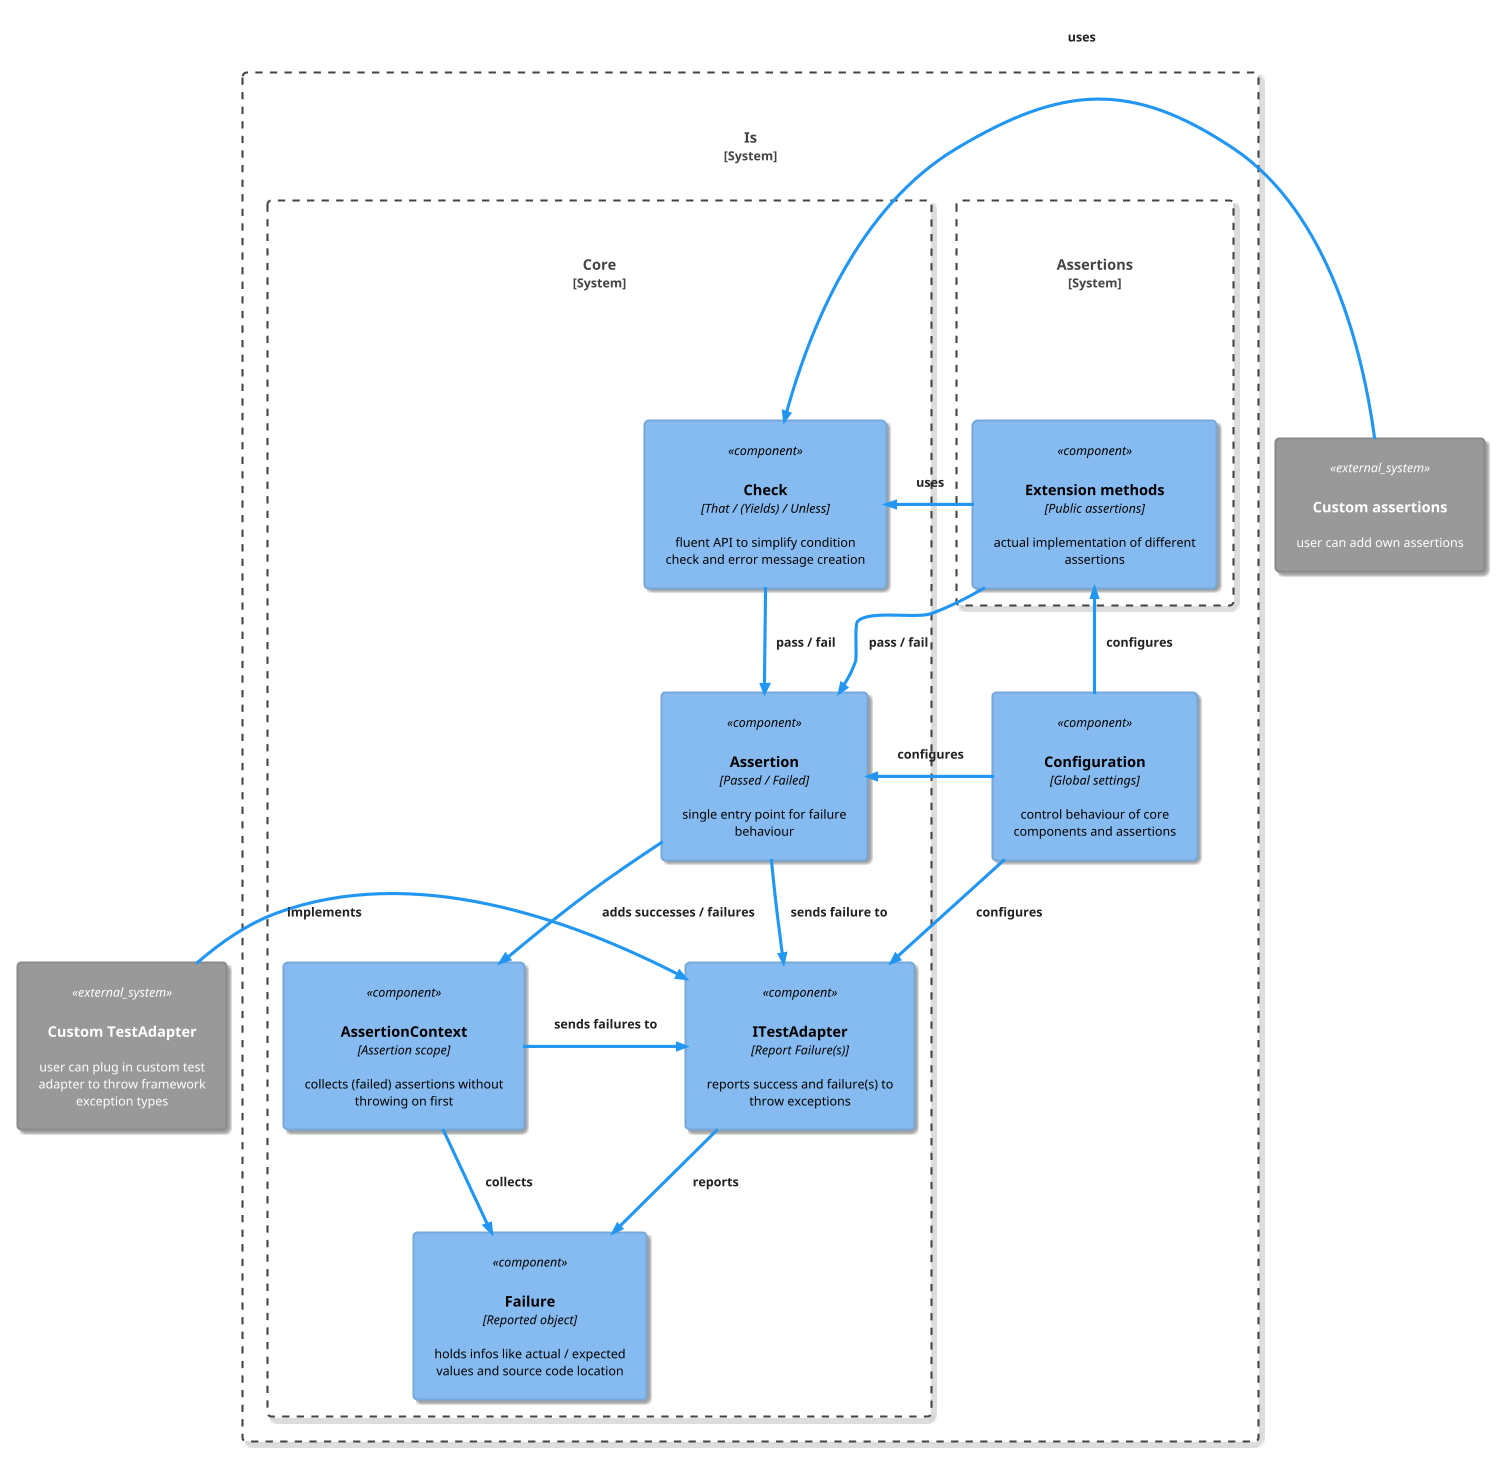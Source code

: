 @startuml "Architecture"

!include <C4/C4_Component>

!theme materia

System_Ext(ca, "Custom assertions", "user can add own assertions")
System_Ext(cta, "Custom TestAdapter", "user can plug in custom test adapter to throw framework exception types")

System_Boundary(Is, "Is") {
    Component(conf, "Configuration", "Global settings", "control behaviour of core components and assertions")

    System_Boundary(Assertions, "Assertions") {
        Component(ext, "Extension methods", "Public assertions", "actual implementation of different assertions")
        }

    System_Boundary(Core, "Core") {
        Component(ass, "Assertion", "Passed / Failed", "single entry point for failure behaviour")
        Component(check, "Check", "That / (Yields) / Unless", "fluent API to simplify condition check and error message creation")
        Component(ctx, "AssertionContext", "Assertion scope", "collects (failed) assertions without throwing on first")
        Component(ita, "ITestAdapter", "Report Failure(s)", "reports success and failure(s) to throw exceptions")
        Component(fail, "Failure", "Reported object", "holds infos like actual / expected values and source code location")
        }
    }
}

Rel(ass, ita, "sends failure to")
Rel(ctx, fail, "collects")
Rel(ita, fail, "reports")
Rel_R(cta, ita, "implements")

Rel_U(ext, check, "uses")
Rel(ext, ass, "pass / fail")
Rel_L(ca, check, "uses")

Rel_L(ctx, ita, "sends failures to")

Rel(check, ass, "pass / fail")
Rel(ass, ctx, "adds successes / failures")

Rel_U(conf, ext, "configures")
Rel_R(conf, ass, "configures")
Rel(conf, ita, "configures")

@enduml
